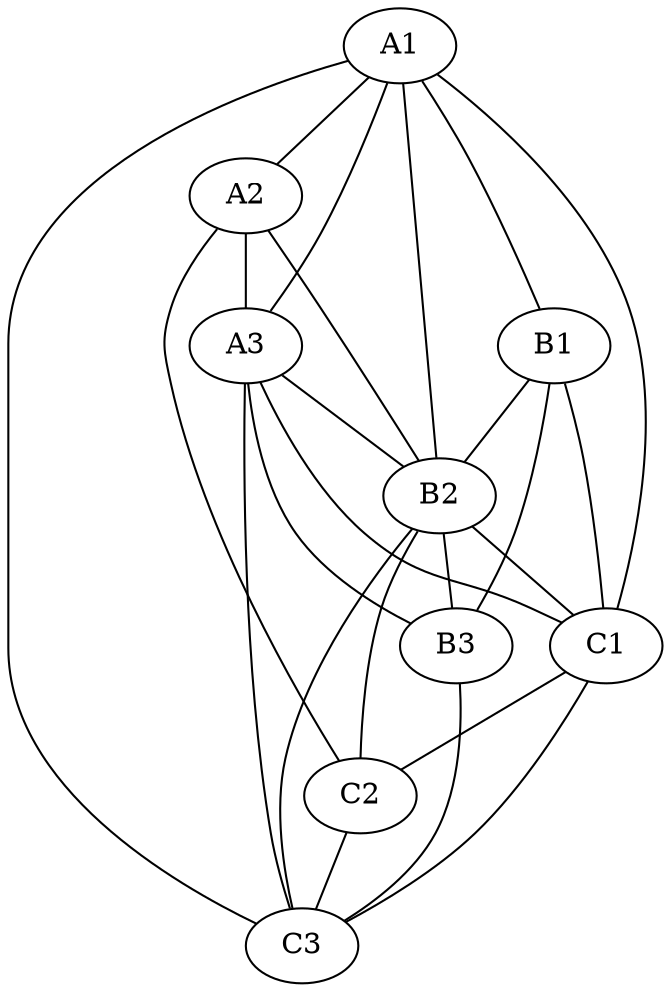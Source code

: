 graph dama{
A1 -- A2;A1 -- A3;A1 -- B1;A1 -- B2;A1 -- C1;A1 -- C3;
A2 -- A3;A2 -- B2;A2 -- C2;
A3 -- B2;A3 -- B3;A3 -- C1;A3 -- C3;
B1 -- B2;B1 -- B3;B1 -- C1;
B2 -- B3;B2 -- C1;B2 -- C2;B2 -- C3;
B3 -- C3;
C1 -- C2;C1 -- C3;
C2 -- C3;

}